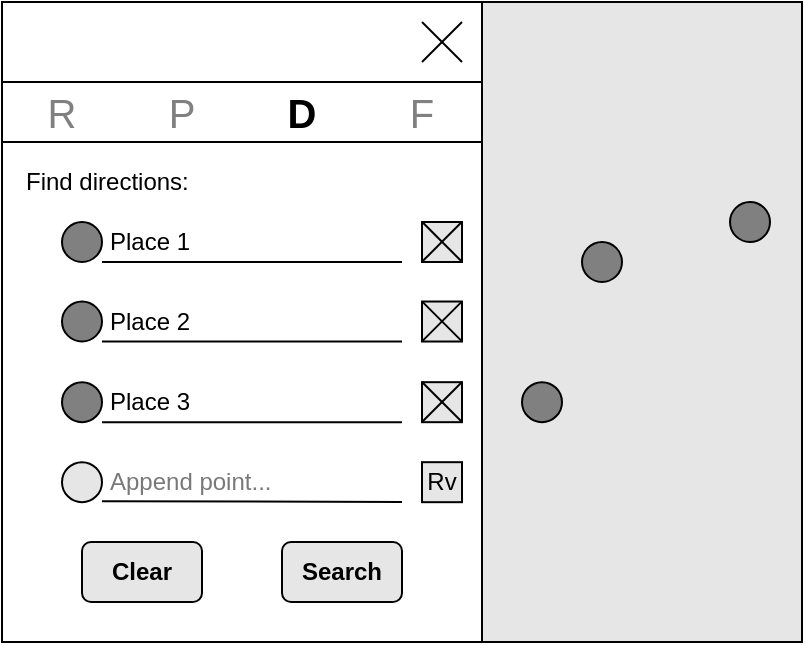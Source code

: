 <mxfile version="22.1.11" type="device">
  <diagram name="Page-1" id="ADGryL9oAItW_gRc_0J3">
    <mxGraphModel dx="1114" dy="592" grid="1" gridSize="10" guides="1" tooltips="1" connect="1" arrows="1" fold="1" page="1" pageScale="1" pageWidth="827" pageHeight="1169" background="none" math="0" shadow="0">
      <root>
        <mxCell id="0" />
        <mxCell id="1" parent="0" />
        <mxCell id="udIu6joc9BEPhi_EstPC-71" value="" style="rounded=0;whiteSpace=wrap;html=1;fillColor=none;" parent="1" vertex="1">
          <mxGeometry x="40" y="40" width="240" height="320" as="geometry" />
        </mxCell>
        <mxCell id="Y_hPN_i8KGFdPRQdq1vt-4" value="" style="rounded=0;whiteSpace=wrap;html=1;fillColor=#E6E6E6;" parent="1" vertex="1">
          <mxGeometry x="250" y="150" width="20" height="20" as="geometry" />
        </mxCell>
        <mxCell id="udIu6joc9BEPhi_EstPC-72" value="" style="rounded=0;whiteSpace=wrap;html=1;" parent="1" vertex="1">
          <mxGeometry x="40" y="80" width="240" height="30" as="geometry" />
        </mxCell>
        <mxCell id="udIu6joc9BEPhi_EstPC-73" value="" style="endArrow=none;html=1;rounded=0;strokeWidth=1;" parent="1" edge="1">
          <mxGeometry width="50" height="50" relative="1" as="geometry">
            <mxPoint x="250" y="70" as="sourcePoint" />
            <mxPoint x="270" y="50" as="targetPoint" />
          </mxGeometry>
        </mxCell>
        <mxCell id="udIu6joc9BEPhi_EstPC-74" value="" style="endArrow=none;html=1;rounded=0;strokeWidth=1;" parent="1" edge="1">
          <mxGeometry width="50" height="50" relative="1" as="geometry">
            <mxPoint x="270" y="70" as="sourcePoint" />
            <mxPoint x="250" y="50" as="targetPoint" />
          </mxGeometry>
        </mxCell>
        <mxCell id="udIu6joc9BEPhi_EstPC-78" value="" style="endArrow=none;html=1;rounded=0;" parent="1" edge="1">
          <mxGeometry width="50" height="50" relative="1" as="geometry">
            <mxPoint x="90" y="170" as="sourcePoint" />
            <mxPoint x="240" y="170" as="targetPoint" />
          </mxGeometry>
        </mxCell>
        <mxCell id="udIu6joc9BEPhi_EstPC-79" value="Find directions:" style="text;html=1;strokeColor=none;fillColor=none;align=left;verticalAlign=middle;whiteSpace=wrap;rounded=0;" parent="1" vertex="1">
          <mxGeometry x="50" y="120" width="220" height="20" as="geometry" />
        </mxCell>
        <mxCell id="udIu6joc9BEPhi_EstPC-82" value="" style="endArrow=none;html=1;rounded=0;" parent="1" edge="1">
          <mxGeometry width="50" height="50" relative="1" as="geometry">
            <mxPoint x="240" y="290" as="sourcePoint" />
            <mxPoint x="90" y="289.61" as="targetPoint" />
          </mxGeometry>
        </mxCell>
        <mxCell id="udIu6joc9BEPhi_EstPC-85" value="Append point..." style="text;html=1;strokeColor=none;fillColor=none;align=left;verticalAlign=middle;whiteSpace=wrap;rounded=0;fontColor=#797979;spacingLeft=2;" parent="1" vertex="1">
          <mxGeometry x="90" y="270.09" width="150" height="20" as="geometry" />
        </mxCell>
        <mxCell id="udIu6joc9BEPhi_EstPC-88" value="Search" style="rounded=1;whiteSpace=wrap;html=1;fontColor=#000000;fontStyle=1;fillColor=#E6E6E6;" parent="1" vertex="1">
          <mxGeometry x="180" y="310" width="60" height="30" as="geometry" />
        </mxCell>
        <mxCell id="udIu6joc9BEPhi_EstPC-89" value="Clear" style="rounded=1;whiteSpace=wrap;html=1;fontColor=#000000;fontStyle=1;fillColor=#E6E6E6;" parent="1" vertex="1">
          <mxGeometry x="80" y="310" width="60" height="30" as="geometry" />
        </mxCell>
        <mxCell id="udIu6joc9BEPhi_EstPC-104" value="" style="endArrow=none;html=1;rounded=0;strokeWidth=1;" parent="1" edge="1">
          <mxGeometry width="50" height="50" relative="1" as="geometry">
            <mxPoint x="250" y="169.91" as="sourcePoint" />
            <mxPoint x="270" y="149.91" as="targetPoint" />
          </mxGeometry>
        </mxCell>
        <mxCell id="udIu6joc9BEPhi_EstPC-105" value="" style="endArrow=none;html=1;rounded=0;strokeWidth=1;" parent="1" edge="1">
          <mxGeometry width="50" height="50" relative="1" as="geometry">
            <mxPoint x="270" y="169.91" as="sourcePoint" />
            <mxPoint x="250" y="149.91" as="targetPoint" />
          </mxGeometry>
        </mxCell>
        <mxCell id="udIu6joc9BEPhi_EstPC-106" value="Rv" style="rounded=0;whiteSpace=wrap;html=1;fillColor=#E6E6E6;" parent="1" vertex="1">
          <mxGeometry x="250" y="270.09" width="20" height="20" as="geometry" />
        </mxCell>
        <mxCell id="2ITwi90kgeX8b2joUE7n-6" value="D" style="text;html=1;strokeColor=none;fillColor=none;align=center;verticalAlign=middle;whiteSpace=wrap;rounded=0;fontStyle=1;fontSize=20;" parent="1" vertex="1">
          <mxGeometry x="160" y="80" width="60" height="30" as="geometry" />
        </mxCell>
        <mxCell id="2ITwi90kgeX8b2joUE7n-7" value="R" style="text;html=1;strokeColor=none;fillColor=none;align=center;verticalAlign=middle;whiteSpace=wrap;rounded=0;fontStyle=0;fontSize=20;fontColor=#808080;" parent="1" vertex="1">
          <mxGeometry x="40" y="80" width="60" height="30" as="geometry" />
        </mxCell>
        <mxCell id="2ITwi90kgeX8b2joUE7n-8" value="P" style="text;html=1;strokeColor=none;fillColor=none;align=center;verticalAlign=middle;whiteSpace=wrap;rounded=0;fontStyle=0;fontSize=20;fontColor=#808080;" parent="1" vertex="1">
          <mxGeometry x="100" y="80" width="60" height="30" as="geometry" />
        </mxCell>
        <mxCell id="2ITwi90kgeX8b2joUE7n-9" value="F" style="text;html=1;strokeColor=none;fillColor=none;align=center;verticalAlign=middle;whiteSpace=wrap;rounded=0;fontStyle=0;fontSize=20;fontColor=#808080;" parent="1" vertex="1">
          <mxGeometry x="220" y="80" width="60" height="30" as="geometry" />
        </mxCell>
        <mxCell id="Y_hPN_i8KGFdPRQdq1vt-1" value="" style="ellipse;whiteSpace=wrap;html=1;aspect=fixed;fillColor=#808080;" parent="1" vertex="1">
          <mxGeometry x="70" y="150" width="20" height="20" as="geometry" />
        </mxCell>
        <mxCell id="Y_hPN_i8KGFdPRQdq1vt-2" value="" style="shape=image;html=1;verticalAlign=top;verticalLabelPosition=bottom;labelBackgroundColor=#ffffff;imageAspect=0;aspect=fixed;image=https://cdn1.iconfinder.com/data/icons/systemui/21/drag_vertical-128.png" parent="1" vertex="1">
          <mxGeometry x="50" y="150" width="20" height="20" as="geometry" />
        </mxCell>
        <mxCell id="Y_hPN_i8KGFdPRQdq1vt-3" value="Place 1" style="text;html=1;strokeColor=none;fillColor=none;align=left;verticalAlign=middle;whiteSpace=wrap;rounded=0;fontColor=#000000;spacingLeft=2;" parent="1" vertex="1">
          <mxGeometry x="90" y="150" width="150" height="20" as="geometry" />
        </mxCell>
        <mxCell id="Y_hPN_i8KGFdPRQdq1vt-5" value="" style="rounded=0;whiteSpace=wrap;html=1;fillColor=#E6E6E6;" parent="1" vertex="1">
          <mxGeometry x="280" y="40" width="160" height="320" as="geometry" />
        </mxCell>
        <mxCell id="Y_hPN_i8KGFdPRQdq1vt-6" value="" style="rounded=0;whiteSpace=wrap;html=1;fillColor=#E6E6E6;" parent="1" vertex="1">
          <mxGeometry x="250" y="189.76" width="20" height="20" as="geometry" />
        </mxCell>
        <mxCell id="Y_hPN_i8KGFdPRQdq1vt-7" value="" style="endArrow=none;html=1;rounded=0;" parent="1" edge="1">
          <mxGeometry width="50" height="50" relative="1" as="geometry">
            <mxPoint x="90" y="209.76" as="sourcePoint" />
            <mxPoint x="240" y="209.76" as="targetPoint" />
          </mxGeometry>
        </mxCell>
        <mxCell id="Y_hPN_i8KGFdPRQdq1vt-8" value="" style="endArrow=none;html=1;rounded=0;strokeWidth=1;" parent="1" edge="1">
          <mxGeometry width="50" height="50" relative="1" as="geometry">
            <mxPoint x="250" y="209.67" as="sourcePoint" />
            <mxPoint x="270" y="189.67" as="targetPoint" />
          </mxGeometry>
        </mxCell>
        <mxCell id="Y_hPN_i8KGFdPRQdq1vt-9" value="" style="endArrow=none;html=1;rounded=0;strokeWidth=1;" parent="1" edge="1">
          <mxGeometry width="50" height="50" relative="1" as="geometry">
            <mxPoint x="270" y="209.67" as="sourcePoint" />
            <mxPoint x="250" y="189.67" as="targetPoint" />
          </mxGeometry>
        </mxCell>
        <mxCell id="Y_hPN_i8KGFdPRQdq1vt-10" value="" style="ellipse;whiteSpace=wrap;html=1;aspect=fixed;fillColor=#808080;" parent="1" vertex="1">
          <mxGeometry x="70" y="189.76" width="20" height="20" as="geometry" />
        </mxCell>
        <mxCell id="Y_hPN_i8KGFdPRQdq1vt-11" value="" style="shape=image;html=1;verticalAlign=top;verticalLabelPosition=bottom;labelBackgroundColor=#ffffff;imageAspect=0;aspect=fixed;image=https://cdn1.iconfinder.com/data/icons/systemui/21/drag_vertical-128.png" parent="1" vertex="1">
          <mxGeometry x="50" y="189.76" width="20" height="20" as="geometry" />
        </mxCell>
        <mxCell id="Y_hPN_i8KGFdPRQdq1vt-12" value="Place&amp;nbsp;2" style="text;html=1;strokeColor=none;fillColor=none;align=left;verticalAlign=middle;whiteSpace=wrap;rounded=0;fontColor=#000000;spacingLeft=2;" parent="1" vertex="1">
          <mxGeometry x="90" y="189.76" width="150" height="20" as="geometry" />
        </mxCell>
        <mxCell id="Y_hPN_i8KGFdPRQdq1vt-13" value="" style="rounded=0;whiteSpace=wrap;html=1;fillColor=#E6E6E6;" parent="1" vertex="1">
          <mxGeometry x="250" y="230.09" width="20" height="20" as="geometry" />
        </mxCell>
        <mxCell id="Y_hPN_i8KGFdPRQdq1vt-14" value="" style="endArrow=none;html=1;rounded=0;" parent="1" edge="1">
          <mxGeometry width="50" height="50" relative="1" as="geometry">
            <mxPoint x="90" y="250.09" as="sourcePoint" />
            <mxPoint x="240" y="250.09" as="targetPoint" />
          </mxGeometry>
        </mxCell>
        <mxCell id="Y_hPN_i8KGFdPRQdq1vt-15" value="" style="endArrow=none;html=1;rounded=0;strokeWidth=1;" parent="1" edge="1">
          <mxGeometry width="50" height="50" relative="1" as="geometry">
            <mxPoint x="250" y="250" as="sourcePoint" />
            <mxPoint x="270" y="230" as="targetPoint" />
          </mxGeometry>
        </mxCell>
        <mxCell id="Y_hPN_i8KGFdPRQdq1vt-16" value="" style="endArrow=none;html=1;rounded=0;strokeWidth=1;" parent="1" edge="1">
          <mxGeometry width="50" height="50" relative="1" as="geometry">
            <mxPoint x="270" y="250" as="sourcePoint" />
            <mxPoint x="250" y="230" as="targetPoint" />
          </mxGeometry>
        </mxCell>
        <mxCell id="Y_hPN_i8KGFdPRQdq1vt-17" value="" style="ellipse;whiteSpace=wrap;html=1;aspect=fixed;fillColor=#808080;" parent="1" vertex="1">
          <mxGeometry x="70" y="230.09" width="20" height="20" as="geometry" />
        </mxCell>
        <mxCell id="Y_hPN_i8KGFdPRQdq1vt-18" value="" style="shape=image;html=1;verticalAlign=top;verticalLabelPosition=bottom;labelBackgroundColor=#ffffff;imageAspect=0;aspect=fixed;image=https://cdn1.iconfinder.com/data/icons/systemui/21/drag_vertical-128.png" parent="1" vertex="1">
          <mxGeometry x="50" y="230.09" width="20" height="20" as="geometry" />
        </mxCell>
        <mxCell id="Y_hPN_i8KGFdPRQdq1vt-19" value="Place&amp;nbsp;3" style="text;html=1;strokeColor=none;fillColor=none;align=left;verticalAlign=middle;whiteSpace=wrap;rounded=0;fontColor=#000000;spacingLeft=2;" parent="1" vertex="1">
          <mxGeometry x="90" y="230.09" width="150" height="20" as="geometry" />
        </mxCell>
        <mxCell id="Y_hPN_i8KGFdPRQdq1vt-20" value="" style="ellipse;whiteSpace=wrap;html=1;aspect=fixed;fillColor=#E6E6E6;" parent="1" vertex="1">
          <mxGeometry x="70" y="270.09" width="20" height="20" as="geometry" />
        </mxCell>
        <mxCell id="Y_hPN_i8KGFdPRQdq1vt-21" value="" style="shape=image;html=1;verticalAlign=top;verticalLabelPosition=bottom;labelBackgroundColor=#ffffff;imageAspect=0;aspect=fixed;image=https://cdn1.iconfinder.com/data/icons/systemui/21/drag_vertical-128.png" parent="1" vertex="1">
          <mxGeometry x="50" y="270.09" width="20" height="20" as="geometry" />
        </mxCell>
        <mxCell id="Y_hPN_i8KGFdPRQdq1vt-22" value="" style="ellipse;whiteSpace=wrap;html=1;aspect=fixed;fillColor=#808080;" parent="1" vertex="1">
          <mxGeometry x="300" y="230.09" width="20" height="20" as="geometry" />
        </mxCell>
        <mxCell id="Y_hPN_i8KGFdPRQdq1vt-23" value="" style="ellipse;whiteSpace=wrap;html=1;aspect=fixed;fillColor=#808080;" parent="1" vertex="1">
          <mxGeometry x="330" y="160" width="20" height="20" as="geometry" />
        </mxCell>
        <mxCell id="Y_hPN_i8KGFdPRQdq1vt-24" value="" style="ellipse;whiteSpace=wrap;html=1;aspect=fixed;fillColor=#808080;" parent="1" vertex="1">
          <mxGeometry x="404" y="140" width="20" height="20" as="geometry" />
        </mxCell>
      </root>
    </mxGraphModel>
  </diagram>
</mxfile>
